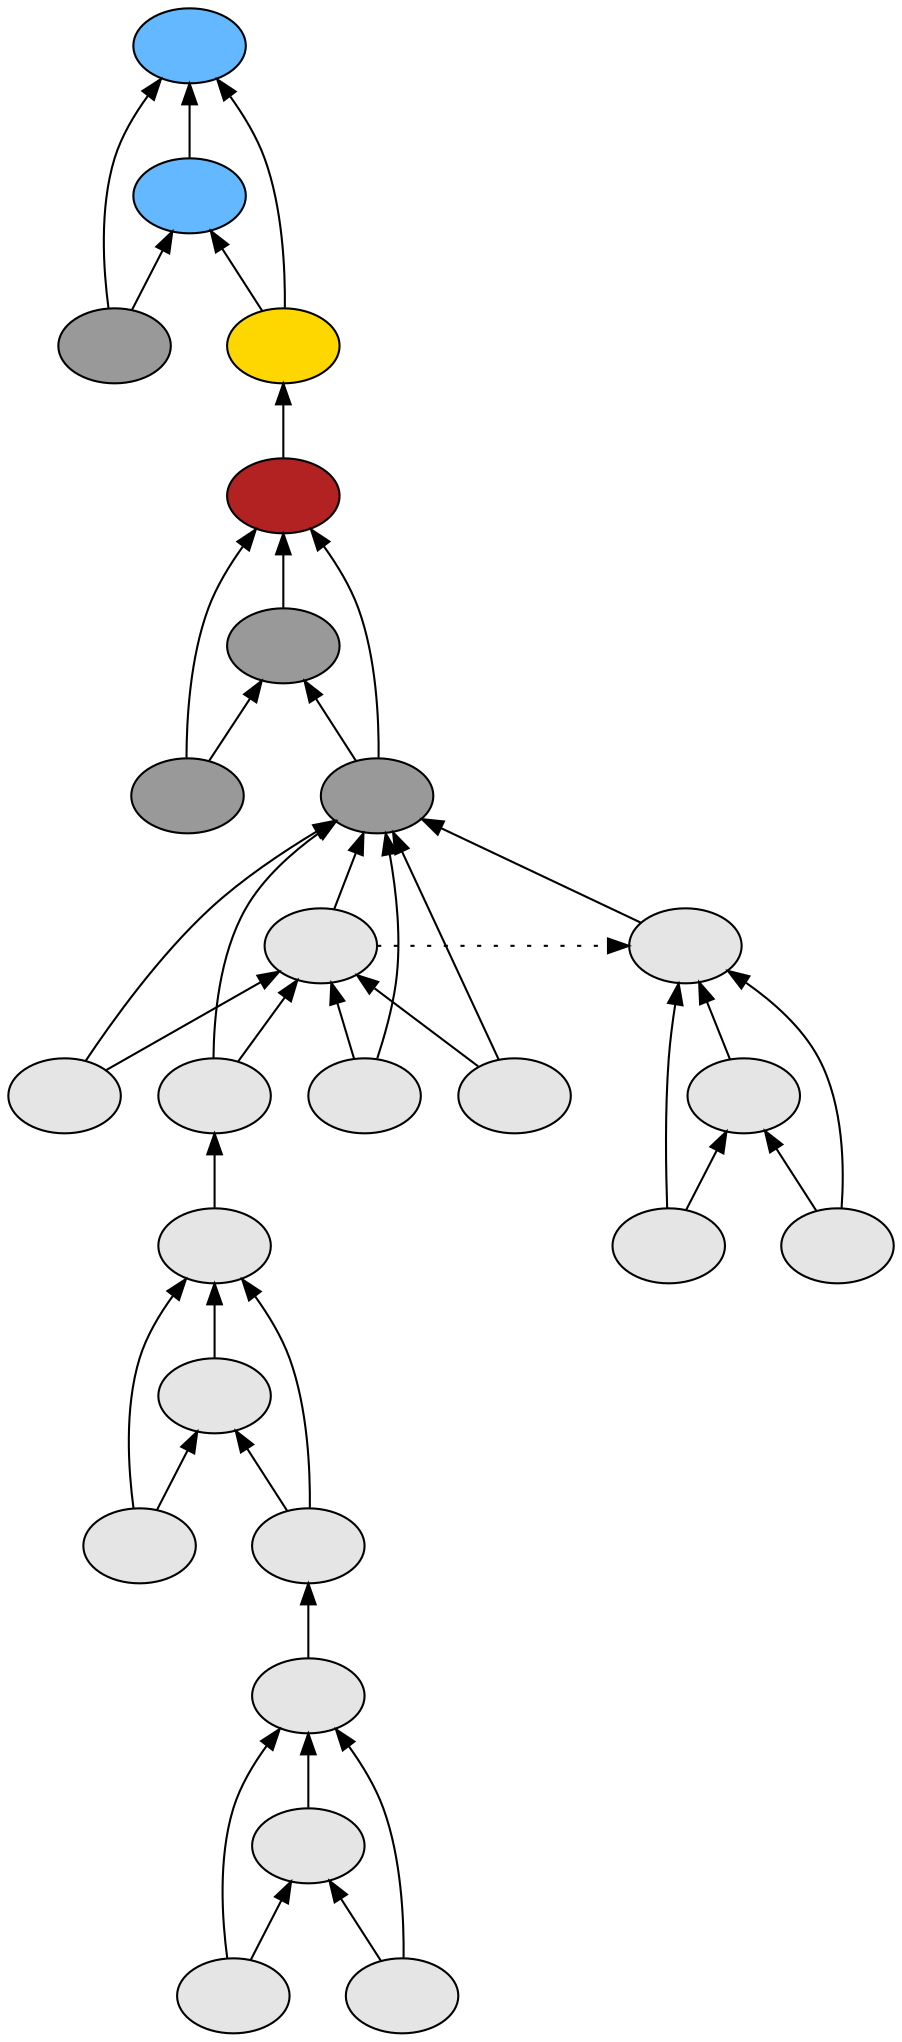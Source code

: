 digraph {
rankdir=BT
fontsize=24
subgraph clster1 {
subgraph clster2 {
"21616208"["fillcolor"="grey90" "fontsize"="24" "label"="" "shape"="ellipse" "style"="filled" ]
"20391696"["fillcolor"="grey90" "fontsize"="24" "label"="" "shape"="ellipse" "style"="filled" ]
"19076864"["fillcolor"="grey90" "fontsize"="24" "label"="" "shape"="ellipse" "style"="filled" ]
"28719440"["fillcolor"="grey90" "fontsize"="24" "label"="" "shape"="ellipse" "style"="filled" ]
}

subgraph clster3 {
"23610064"["fillcolor"="grey90" "fontsize"="24" "label"="" "shape"="ellipse" "style"="filled" ]
"24940288"["fillcolor"="grey90" "fontsize"="24" "label"="" "shape"="ellipse" "style"="filled" ]
"25014224"["fillcolor"="grey90" "fontsize"="24" "label"="" "shape"="ellipse" "style"="filled" ]
"24988336"["fillcolor"="grey90" "fontsize"="24" "label"="" "shape"="ellipse" "style"="filled" ]
}

subgraph clster4 {
"23304768"["fillcolor"="firebrick" "fontsize"="24" "label"="" "shape"="ellipse" "style"="filled" ]
"24625888"["fillcolor"="grey60" "fontsize"="24" "label"="" "shape"="ellipse" "style"="filled" ]
"23710592"["fillcolor"="grey60" "fontsize"="24" "label"="" "shape"="ellipse" "style"="filled" ]
"24939776"["fillcolor"="grey60" "fontsize"="24" "label"="" "shape"="ellipse" "style"="filled" ]
"22582864"["fillcolor"="grey90" "fontsize"="24" "label"="" "shape"="ellipse" "style"="filled" ]
"21801008"["fillcolor"="grey90" "fontsize"="24" "label"="" "shape"="ellipse" "style"="filled" ]
"21571136"["fillcolor"="grey90" "fontsize"="24" "label"="" "shape"="ellipse" "style"="filled" ]
"22579328"["fillcolor"="grey90" "fontsize"="24" "label"="" "shape"="ellipse" "style"="filled" ]
"22672608"["fillcolor"="grey90" "fontsize"="24" "label"="" "shape"="ellipse" "style"="filled" ]
}

subgraph clster5 {
"26590768"["fillcolor"="steelblue1" "fontsize"="24" "label"="" "shape"="ellipse" "style"="filled" ]
"21600256"["fillcolor"="steelblue1" "fontsize"="24" "label"="" "shape"="ellipse" "style"="filled" ]
"24603856"["fillcolor"="grey60" "fontsize"="24" "label"="" "shape"="ellipse" "style"="filled" ]
"21586576"["fillcolor"="gold" "fontsize"="24" "label"="" "shape"="ellipse" "style"="filled" ]
}

}

subgraph clster6 {
"21574256"["fillcolor"="grey90" "fontsize"="24" "label"="" "shape"="ellipse" "style"="filled" ]
"21608528"["fillcolor"="grey90" "fontsize"="24" "label"="" "shape"="ellipse" "style"="filled" ]
"21564608"["fillcolor"="grey90" "fontsize"="24" "label"="" "shape"="ellipse" "style"="filled" ]
"27074384"["fillcolor"="grey90" "fontsize"="24" "label"="" "shape"="ellipse" "style"="filled" ]
}

"21564608" -> "21574256"["arrowhead"="normal" "color"="black" "constraint"="true" "style"="solid" ]
"21564608" -> "21608528"["arrowhead"="normal" "color"="black" "constraint"="true" "style"="solid" ]
"27074384" -> "21574256"["arrowhead"="normal" "color"="black" "constraint"="true" "style"="solid" ]
"27074384" -> "21608528"["arrowhead"="normal" "color"="black" "constraint"="true" "style"="solid" ]
"21608528" -> "21574256"["arrowhead"="normal" "color"="black" "constraint"="true" "style"="solid" ]
"19076864" -> "21616208"["arrowhead"="normal" "color"="black" "constraint"="true" "style"="solid" ]
"19076864" -> "20391696"["arrowhead"="normal" "color"="black" "constraint"="true" "style"="solid" ]
"28719440" -> "21616208"["arrowhead"="normal" "color"="black" "constraint"="true" "style"="solid" ]
"28719440" -> "20391696"["arrowhead"="normal" "color"="black" "constraint"="true" "style"="solid" ]
"20391696" -> "21616208"["arrowhead"="normal" "color"="black" "constraint"="true" "style"="solid" ]
"23710592" -> "23304768"["arrowhead"="normal" "color"="black" "constraint"="true" "style"="solid" ]
"23710592" -> "24625888"["arrowhead"="normal" "color"="black" "constraint"="true" "style"="solid" ]
"24939776" -> "23304768"["arrowhead"="normal" "color"="black" "constraint"="true" "style"="solid" ]
"24939776" -> "24625888"["arrowhead"="normal" "color"="black" "constraint"="true" "style"="solid" ]
"21801008" -> "24939776"["arrowhead"="normal" "color"="black" "constraint"="true" "style"="solid" ]
"21801008" -> "22582864"["arrowhead"="normal" "color"="black" "constraint"="true" "style"="solid" ]
"21571136" -> "24939776"["arrowhead"="normal" "color"="black" "constraint"="true" "style"="solid" ]
"21571136" -> "22582864"["arrowhead"="normal" "color"="black" "constraint"="true" "style"="solid" ]
"23610064" -> "21571136"["arrowhead"="normal" "color"="black" "constraint"="true" "style"="solid" ]
"22579328" -> "24939776"["arrowhead"="normal" "color"="black" "constraint"="true" "style"="solid" ]
"22579328" -> "22582864"["arrowhead"="normal" "color"="black" "constraint"="true" "style"="solid" ]
"22672608" -> "24939776"["arrowhead"="normal" "color"="black" "constraint"="true" "style"="solid" ]
"22672608" -> "22582864"["arrowhead"="normal" "color"="black" "constraint"="true" "style"="solid" ]
"22582864" -> "24939776"["arrowhead"="normal" "color"="black" "constraint"="true" "style"="solid" ]
"21574256" -> "24939776"["arrowhead"="normal" "color"="black" "constraint"="true" "style"="solid" ]
"22582864" -> "21574256"["arrowhead"="normal" "color"="black" "constraint"="false" "style"="dotted" ]
"24625888" -> "23304768"["arrowhead"="normal" "color"="black" "constraint"="true" "style"="solid" ]
"25014224" -> "23610064"["arrowhead"="normal" "color"="black" "constraint"="true" "style"="solid" ]
"25014224" -> "24940288"["arrowhead"="normal" "color"="black" "constraint"="true" "style"="solid" ]
"24988336" -> "23610064"["arrowhead"="normal" "color"="black" "constraint"="true" "style"="solid" ]
"24988336" -> "24940288"["arrowhead"="normal" "color"="black" "constraint"="true" "style"="solid" ]
"21616208" -> "24988336"["arrowhead"="normal" "color"="black" "constraint"="true" "style"="solid" ]
"24940288" -> "23610064"["arrowhead"="normal" "color"="black" "constraint"="true" "style"="solid" ]
"24603856" -> "26590768"["arrowhead"="normal" "color"="black" "constraint"="true" "style"="solid" ]
"24603856" -> "21600256"["arrowhead"="normal" "color"="black" "constraint"="true" "style"="solid" ]
"21586576" -> "26590768"["arrowhead"="normal" "color"="black" "constraint"="true" "style"="solid" ]
"21586576" -> "21600256"["arrowhead"="normal" "color"="black" "constraint"="true" "style"="solid" ]
"23304768" -> "21586576"["arrowhead"="normal" "color"="black" "constraint"="true" "style"="solid" ]
"21600256" -> "26590768"["arrowhead"="normal" "color"="black" "constraint"="true" "style"="solid" ]

}